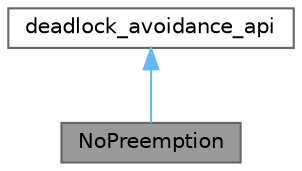 digraph "NoPreemption"
{
 // LATEX_PDF_SIZE
  bgcolor="transparent";
  edge [fontname=Helvetica,fontsize=10,labelfontname=Helvetica,labelfontsize=10];
  node [fontname=Helvetica,fontsize=10,shape=box,height=0.2,width=0.4];
  Node1 [id="Node000001",label="NoPreemption",height=0.2,width=0.4,color="gray40", fillcolor="grey60", style="filled", fontcolor="black",tooltip="Class represents the algorithm to eliminate NoPreemption."];
  Node2 -> Node1 [id="edge1_Node000001_Node000002",dir="back",color="steelblue1",style="solid",tooltip=" "];
  Node2 [id="Node000002",label="deadlock_avoidance_api",height=0.2,width=0.4,color="gray40", fillcolor="white", style="filled",URL="$classdeadlock__avoidance__api.html",tooltip="The virtual class represents an API the algorithms use."];
}
